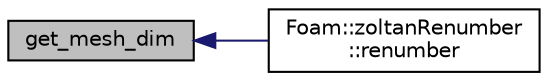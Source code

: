 digraph "get_mesh_dim"
{
  bgcolor="transparent";
  edge [fontname="Helvetica",fontsize="10",labelfontname="Helvetica",labelfontsize="10"];
  node [fontname="Helvetica",fontsize="10",shape=record];
  rankdir="LR";
  Node104 [label="get_mesh_dim",height=0.2,width=0.4,color="black", fillcolor="grey75", style="filled", fontcolor="black"];
  Node104 -> Node105 [dir="back",color="midnightblue",fontsize="10",style="solid",fontname="Helvetica"];
  Node105 [label="Foam::zoltanRenumber\l::renumber",height=0.2,width=0.4,color="black",URL="$a30321.html#a43e03f902cbbeb39d4552a7e1cee9e73",tooltip="Return the order in which cells need to be visited, i.e. "];
}
